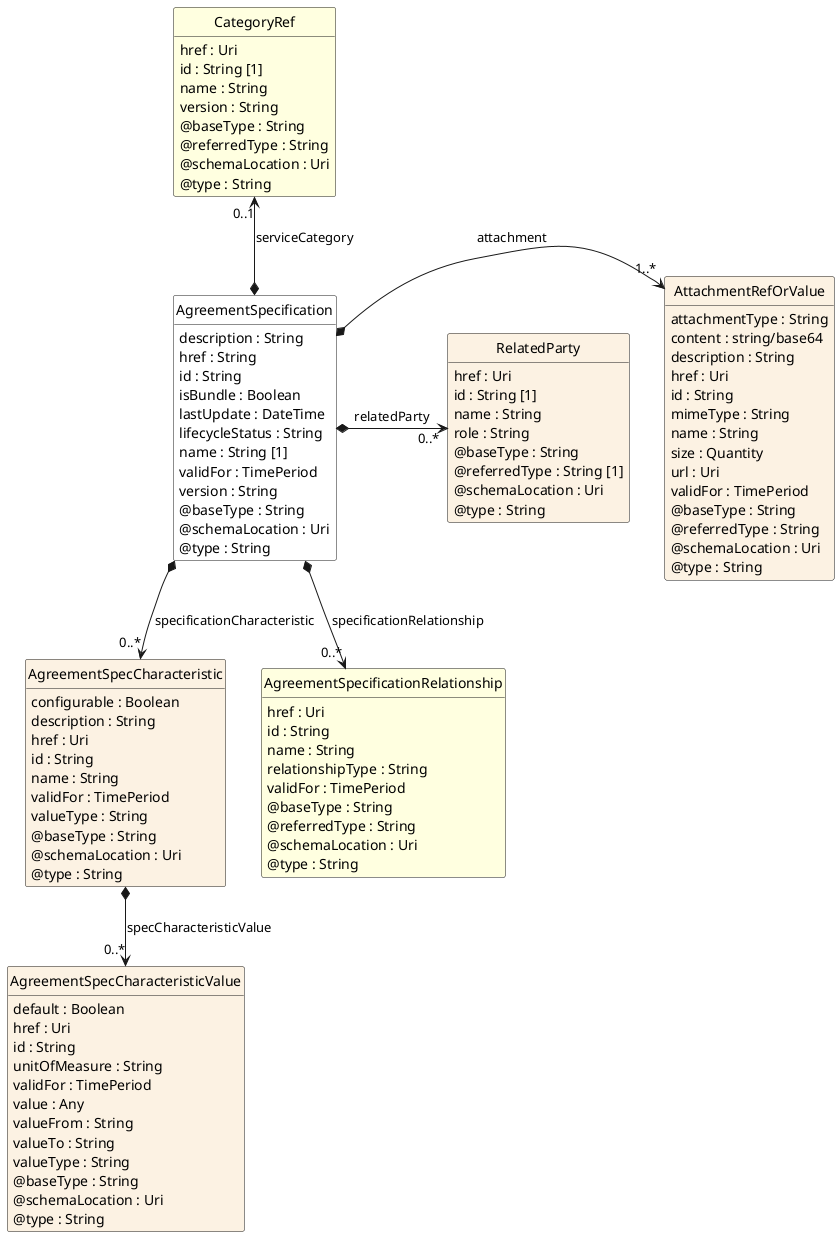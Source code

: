 @startuml
hide circle
hide methods
hide stereotype
show <<Enumeration>> stereotype
skinparam class {
   BackgroundColor<<Enumeration>> #E6F5F7
   BackgroundColor<<Ref>> #FFFFE0
   BackgroundColor<<Pivot>> #FFFFFFF
   BackgroundColor<<SimpleType>> #E2F0DA
   BackgroundColor #FCF2E3
}

class AgreementSpecification <<Pivot>> {
    description : String
    href : String
    id : String
    isBundle : Boolean
    lastUpdate : DateTime
    lifecycleStatus : String
    name : String [1]
    validFor : TimePeriod
    version : String
    @baseType : String
    @schemaLocation : Uri
    @type : String
}

class RelatedParty  {
    href : Uri
    id : String [1]
    name : String
    role : String
    @baseType : String
    @referredType : String [1]
    @schemaLocation : Uri
    @type : String
}

class AgreementSpecCharacteristic  {
    configurable : Boolean
    description : String
    href : Uri
    id : String
    name : String
    validFor : TimePeriod
    valueType : String
    @baseType : String
    @schemaLocation : Uri
    @type : String
}

class AgreementSpecCharacteristicValue  {
    default : Boolean
    href : Uri
    id : String
    unitOfMeasure : String
    validFor : TimePeriod
    value : Any
    valueFrom : String
    valueTo : String
    valueType : String
    @baseType : String
    @schemaLocation : Uri
    @type : String
}

class CategoryRef  <<Ref>> {
    href : Uri
    id : String [1]
    name : String
    version : String
    @baseType : String
    @referredType : String
    @schemaLocation : Uri
    @type : String
}

class AgreementSpecificationRelationship  <<Ref>> {
    href : Uri
    id : String
    name : String
    relationshipType : String
    validFor : TimePeriod
    @baseType : String
    @referredType : String
    @schemaLocation : Uri
    @type : String
}

class AttachmentRefOrValue  {
    attachmentType : String
    content : string/base64
    description : String
    href : Uri
    id : String
    mimeType : String
    name : String
    size : Quantity
    url : Uri
    validFor : TimePeriod
    @baseType : String
    @referredType : String
    @schemaLocation : Uri
    @type : String
}

AttachmentRefOrValue "1..*" <-left-* AgreementSpecification : attachment

AgreementSpecification *-right-> "0..*" RelatedParty : relatedParty

CategoryRef "0..1" <--* AgreementSpecification : serviceCategory

AgreementSpecification *-->  "0..*" AgreementSpecificationRelationship : specificationRelationship

AgreementSpecification *-->  "0..*" AgreementSpecCharacteristic : specificationCharacteristic

AgreementSpecCharacteristic *-->  "0..*" AgreementSpecCharacteristicValue : specCharacteristicValue

@enduml
